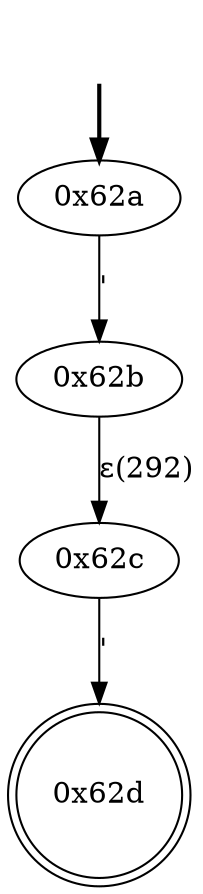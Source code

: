digraph {
	fake [style=invisible]
	"0x62a" [root=true]
	"0x62b"
	"0x62c"
	"0x62d" [shape=doublecircle]
	fake -> "0x62a" [style=bold]
	"0x62a" -> "0x62b" [label="'"]
	"0x62c" -> "0x62d" [label="'"]
	"0x62b" -> "0x62c" [label="ε(292)"]
}

